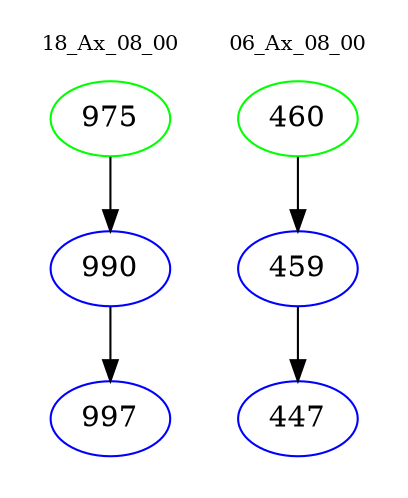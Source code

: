 digraph{
subgraph cluster_0 {
color = white
label = "18_Ax_08_00";
fontsize=10;
T0_975 [label="975", color="green"]
T0_975 -> T0_990 [color="black"]
T0_990 [label="990", color="blue"]
T0_990 -> T0_997 [color="black"]
T0_997 [label="997", color="blue"]
}
subgraph cluster_1 {
color = white
label = "06_Ax_08_00";
fontsize=10;
T1_460 [label="460", color="green"]
T1_460 -> T1_459 [color="black"]
T1_459 [label="459", color="blue"]
T1_459 -> T1_447 [color="black"]
T1_447 [label="447", color="blue"]
}
}
